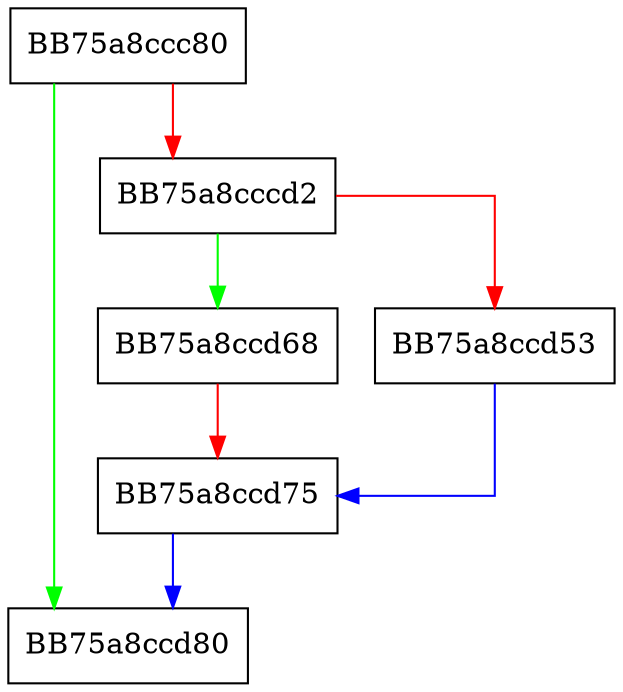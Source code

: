 digraph submit_job {
  node [shape="box"];
  graph [splines=ortho];
  BB75a8ccc80 -> BB75a8ccd80 [color="green"];
  BB75a8ccc80 -> BB75a8cccd2 [color="red"];
  BB75a8cccd2 -> BB75a8ccd68 [color="green"];
  BB75a8cccd2 -> BB75a8ccd53 [color="red"];
  BB75a8ccd53 -> BB75a8ccd75 [color="blue"];
  BB75a8ccd68 -> BB75a8ccd75 [color="red"];
  BB75a8ccd75 -> BB75a8ccd80 [color="blue"];
}